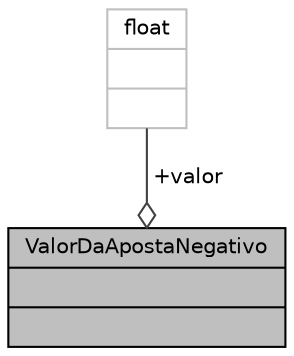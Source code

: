 digraph "ValorDaApostaNegativo"
{
 // LATEX_PDF_SIZE
  edge [fontname="Helvetica",fontsize="10",labelfontname="Helvetica",labelfontsize="10"];
  node [fontname="Helvetica",fontsize="10",shape=record];
  Node1 [label="{ValorDaApostaNegativo\n||}",height=0.2,width=0.4,color="black", fillcolor="grey75", style="filled", fontcolor="black",tooltip="Estrutura para representar um erro de valor de aposta negativo."];
  Node2 -> Node1 [color="grey25",fontsize="10",style="solid",label=" +valor" ,arrowhead="odiamond",fontname="Helvetica"];
  Node2 [label="{float\n||}",height=0.2,width=0.4,color="grey75", fillcolor="white", style="filled",tooltip=" "];
}
